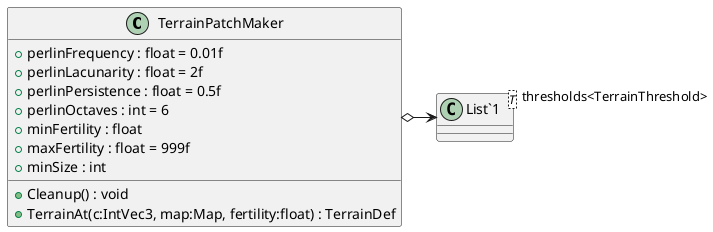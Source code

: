 @startuml
class TerrainPatchMaker {
    + perlinFrequency : float = 0.01f
    + perlinLacunarity : float = 2f
    + perlinPersistence : float = 0.5f
    + perlinOctaves : int = 6
    + minFertility : float
    + maxFertility : float = 999f
    + minSize : int
    + Cleanup() : void
    + TerrainAt(c:IntVec3, map:Map, fertility:float) : TerrainDef
}
class "List`1"<T> {
}
TerrainPatchMaker o-> "thresholds<TerrainThreshold>" "List`1"
@enduml
